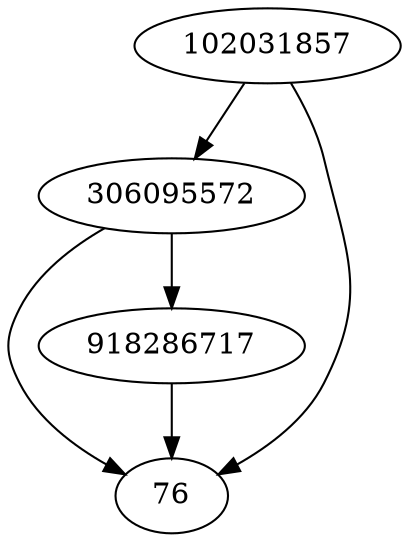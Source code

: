 strict digraph  {
102031857;
306095572;
76;
918286717;
102031857 -> 76;
102031857 -> 306095572;
306095572 -> 76;
306095572 -> 918286717;
918286717 -> 76;
}
